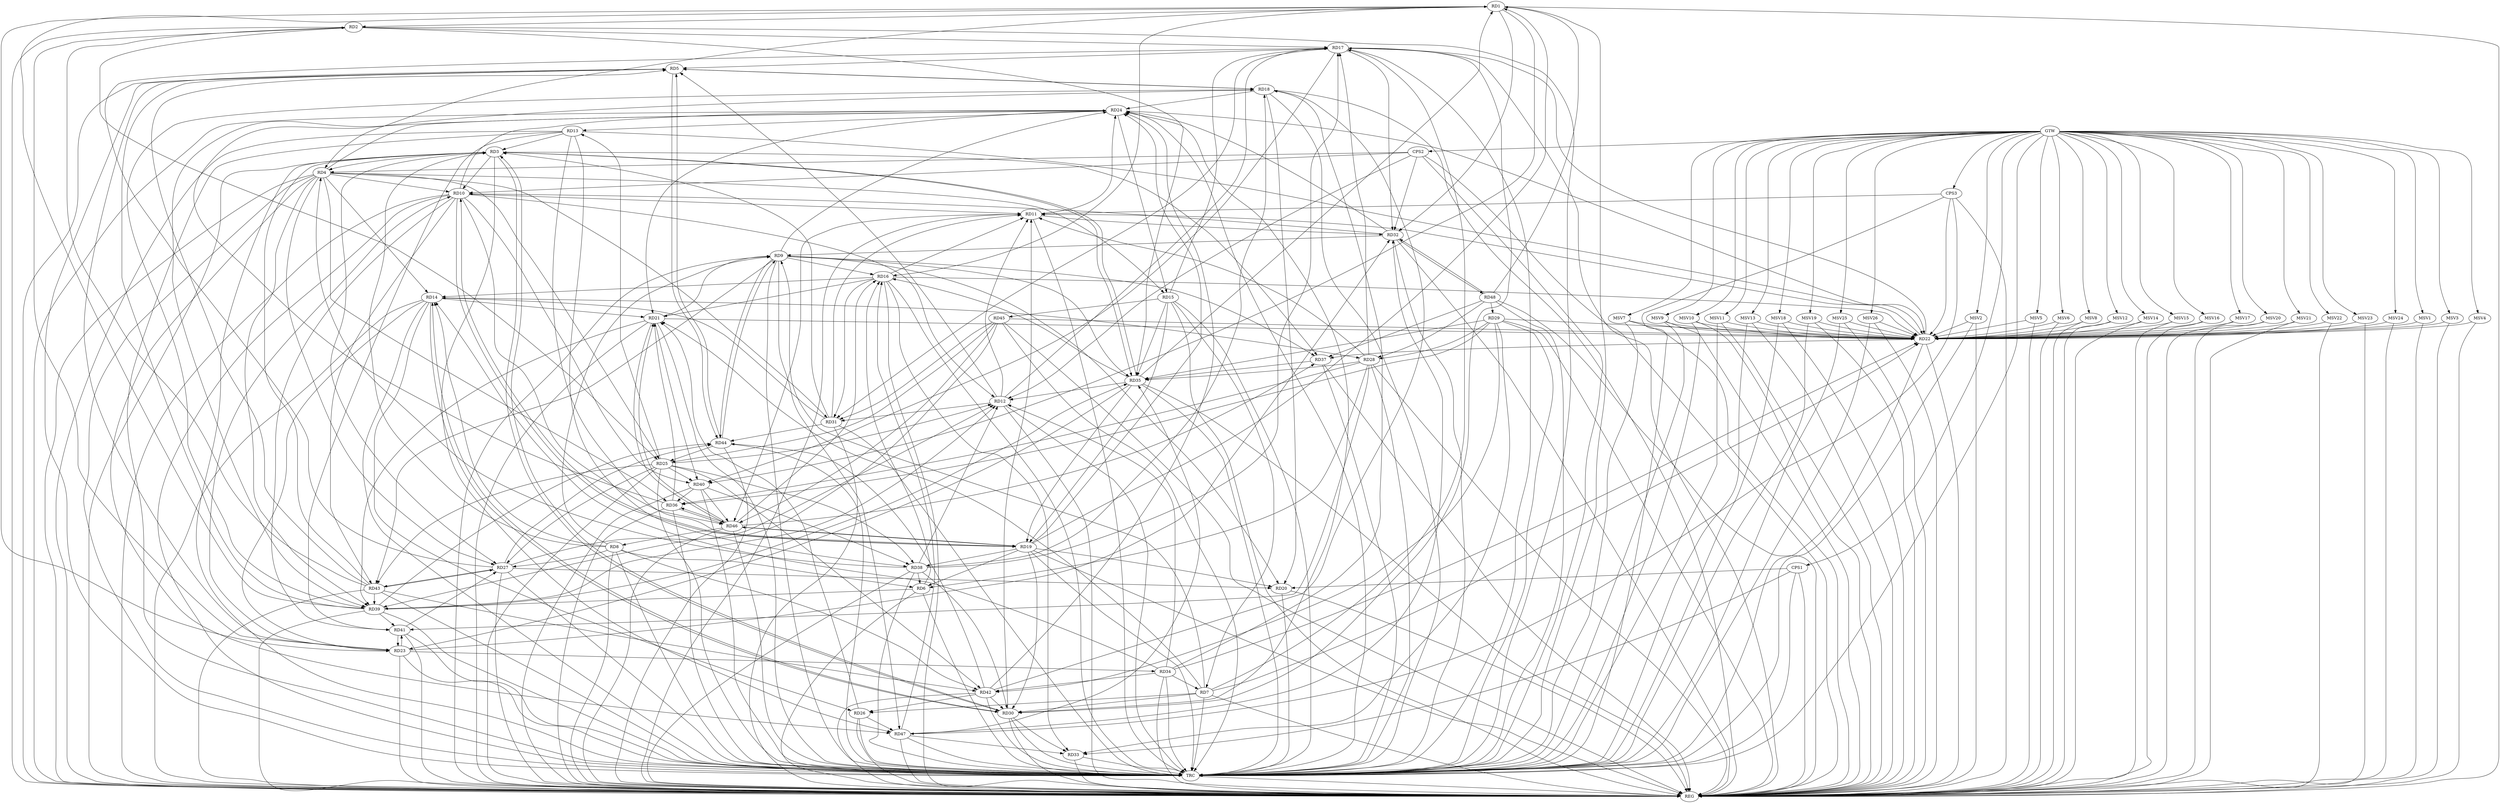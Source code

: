 strict digraph G {
  RD1 [ label="RD1" ];
  RD2 [ label="RD2" ];
  RD3 [ label="RD3" ];
  RD4 [ label="RD4" ];
  RD5 [ label="RD5" ];
  RD6 [ label="RD6" ];
  RD7 [ label="RD7" ];
  RD8 [ label="RD8" ];
  RD9 [ label="RD9" ];
  RD10 [ label="RD10" ];
  RD11 [ label="RD11" ];
  RD12 [ label="RD12" ];
  RD13 [ label="RD13" ];
  RD14 [ label="RD14" ];
  RD15 [ label="RD15" ];
  RD16 [ label="RD16" ];
  RD17 [ label="RD17" ];
  RD18 [ label="RD18" ];
  RD19 [ label="RD19" ];
  RD20 [ label="RD20" ];
  RD21 [ label="RD21" ];
  RD22 [ label="RD22" ];
  RD23 [ label="RD23" ];
  RD24 [ label="RD24" ];
  RD25 [ label="RD25" ];
  RD26 [ label="RD26" ];
  RD27 [ label="RD27" ];
  RD28 [ label="RD28" ];
  RD29 [ label="RD29" ];
  RD30 [ label="RD30" ];
  RD31 [ label="RD31" ];
  RD32 [ label="RD32" ];
  RD33 [ label="RD33" ];
  RD34 [ label="RD34" ];
  RD35 [ label="RD35" ];
  RD36 [ label="RD36" ];
  RD37 [ label="RD37" ];
  RD38 [ label="RD38" ];
  RD39 [ label="RD39" ];
  RD40 [ label="RD40" ];
  RD41 [ label="RD41" ];
  RD42 [ label="RD42" ];
  RD43 [ label="RD43" ];
  RD44 [ label="RD44" ];
  RD45 [ label="RD45" ];
  RD46 [ label="RD46" ];
  RD47 [ label="RD47" ];
  RD48 [ label="RD48" ];
  CPS1 [ label="CPS1" ];
  CPS2 [ label="CPS2" ];
  CPS3 [ label="CPS3" ];
  GTW [ label="GTW" ];
  REG [ label="REG" ];
  TRC [ label="TRC" ];
  MSV1 [ label="MSV1" ];
  MSV2 [ label="MSV2" ];
  MSV3 [ label="MSV3" ];
  MSV4 [ label="MSV4" ];
  MSV5 [ label="MSV5" ];
  MSV6 [ label="MSV6" ];
  MSV7 [ label="MSV7" ];
  MSV8 [ label="MSV8" ];
  MSV9 [ label="MSV9" ];
  MSV10 [ label="MSV10" ];
  MSV11 [ label="MSV11" ];
  MSV12 [ label="MSV12" ];
  MSV13 [ label="MSV13" ];
  MSV14 [ label="MSV14" ];
  MSV15 [ label="MSV15" ];
  MSV16 [ label="MSV16" ];
  MSV17 [ label="MSV17" ];
  MSV18 [ label="MSV18" ];
  MSV19 [ label="MSV19" ];
  MSV20 [ label="MSV20" ];
  MSV21 [ label="MSV21" ];
  MSV22 [ label="MSV22" ];
  MSV23 [ label="MSV23" ];
  MSV24 [ label="MSV24" ];
  MSV25 [ label="MSV25" ];
  MSV26 [ label="MSV26" ];
  RD1 -> RD2;
  RD1 -> RD4;
  RD1 -> RD16;
  RD19 -> RD1;
  RD1 -> RD23;
  RD1 -> RD32;
  RD35 -> RD1;
  RD39 -> RD1;
  RD1 -> RD40;
  RD48 -> RD1;
  RD2 -> RD17;
  RD23 -> RD2;
  RD2 -> RD25;
  RD2 -> RD35;
  RD43 -> RD2;
  RD3 -> RD4;
  RD8 -> RD3;
  RD3 -> RD10;
  RD13 -> RD3;
  RD3 -> RD27;
  RD3 -> RD30;
  RD30 -> RD3;
  RD31 -> RD3;
  RD3 -> RD35;
  RD35 -> RD3;
  RD3 -> RD37;
  RD43 -> RD3;
  RD3 -> RD47;
  RD4 -> RD10;
  RD4 -> RD14;
  RD4 -> RD15;
  RD4 -> RD24;
  RD4 -> RD25;
  RD4 -> RD27;
  RD4 -> RD31;
  RD4 -> RD36;
  RD38 -> RD4;
  RD4 -> RD39;
  RD4 -> RD47;
  RD12 -> RD5;
  RD17 -> RD5;
  RD5 -> RD18;
  RD18 -> RD5;
  RD5 -> RD23;
  RD39 -> RD5;
  RD43 -> RD5;
  RD5 -> RD44;
  RD44 -> RD5;
  RD8 -> RD6;
  RD6 -> RD16;
  RD19 -> RD6;
  RD28 -> RD6;
  RD38 -> RD6;
  RD6 -> RD39;
  RD7 -> RD9;
  RD15 -> RD7;
  RD7 -> RD17;
  RD7 -> RD21;
  RD7 -> RD22;
  RD7 -> RD26;
  RD7 -> RD30;
  RD34 -> RD7;
  RD8 -> RD9;
  RD8 -> RD14;
  RD8 -> RD27;
  RD8 -> RD42;
  RD46 -> RD8;
  RD9 -> RD16;
  RD9 -> RD20;
  RD21 -> RD9;
  RD9 -> RD24;
  RD32 -> RD9;
  RD9 -> RD35;
  RD9 -> RD37;
  RD9 -> RD43;
  RD9 -> RD44;
  RD44 -> RD9;
  RD9 -> RD47;
  RD10 -> RD11;
  RD10 -> RD12;
  RD10 -> RD19;
  RD19 -> RD10;
  RD23 -> RD10;
  RD10 -> RD24;
  RD32 -> RD10;
  RD10 -> RD40;
  RD10 -> RD41;
  RD10 -> RD43;
  RD10 -> RD46;
  RD12 -> RD11;
  RD16 -> RD11;
  RD22 -> RD11;
  RD11 -> RD24;
  RD28 -> RD11;
  RD30 -> RD11;
  RD31 -> RD11;
  RD11 -> RD32;
  RD11 -> RD46;
  RD12 -> RD17;
  RD25 -> RD12;
  RD27 -> RD12;
  RD12 -> RD31;
  RD34 -> RD12;
  RD35 -> RD12;
  RD38 -> RD12;
  RD39 -> RD12;
  RD13 -> RD19;
  RD13 -> RD22;
  RD24 -> RD13;
  RD25 -> RD13;
  RD13 -> RD38;
  RD13 -> RD41;
  RD16 -> RD14;
  RD14 -> RD21;
  RD14 -> RD23;
  RD14 -> RD26;
  RD14 -> RD28;
  RD14 -> RD30;
  RD30 -> RD14;
  RD31 -> RD14;
  RD34 -> RD14;
  RD15 -> RD17;
  RD15 -> RD19;
  RD24 -> RD15;
  RD15 -> RD35;
  RD15 -> RD45;
  RD16 -> RD21;
  RD16 -> RD22;
  RD16 -> RD31;
  RD16 -> RD33;
  RD35 -> RD16;
  RD46 -> RD16;
  RD47 -> RD16;
  RD22 -> RD17;
  RD27 -> RD17;
  RD28 -> RD17;
  RD17 -> RD30;
  RD17 -> RD31;
  RD17 -> RD32;
  RD38 -> RD17;
  RD17 -> RD40;
  RD18 -> RD20;
  RD18 -> RD24;
  RD34 -> RD18;
  RD36 -> RD18;
  RD38 -> RD18;
  RD18 -> RD39;
  RD42 -> RD18;
  RD19 -> RD20;
  RD19 -> RD24;
  RD19 -> RD30;
  RD35 -> RD19;
  RD19 -> RD38;
  RD19 -> RD46;
  RD46 -> RD19;
  RD27 -> RD20;
  RD21 -> RD22;
  RD24 -> RD21;
  RD26 -> RD21;
  RD36 -> RD21;
  RD21 -> RD39;
  RD21 -> RD40;
  RD21 -> RD46;
  RD46 -> RD21;
  RD24 -> RD22;
  RD29 -> RD22;
  RD34 -> RD22;
  RD22 -> RD37;
  RD45 -> RD22;
  RD23 -> RD32;
  RD23 -> RD34;
  RD35 -> RD23;
  RD23 -> RD41;
  RD41 -> RD23;
  RD30 -> RD24;
  RD32 -> RD24;
  RD24 -> RD39;
  RD42 -> RD24;
  RD25 -> RD27;
  RD25 -> RD38;
  RD25 -> RD40;
  RD25 -> RD42;
  RD25 -> RD43;
  RD44 -> RD25;
  RD45 -> RD25;
  RD42 -> RD26;
  RD26 -> RD47;
  RD41 -> RD27;
  RD27 -> RD43;
  RD43 -> RD27;
  RD27 -> RD44;
  RD29 -> RD28;
  RD28 -> RD35;
  RD28 -> RD36;
  RD28 -> RD41;
  RD48 -> RD28;
  RD29 -> RD33;
  RD29 -> RD35;
  RD29 -> RD36;
  RD29 -> RD42;
  RD48 -> RD29;
  RD30 -> RD33;
  RD38 -> RD30;
  RD42 -> RD30;
  RD31 -> RD44;
  RD45 -> RD31;
  RD47 -> RD32;
  RD32 -> RD48;
  RD48 -> RD32;
  RD47 -> RD33;
  RD34 -> RD42;
  RD37 -> RD35;
  RD39 -> RD35;
  RD47 -> RD35;
  RD40 -> RD36;
  RD36 -> RD46;
  RD46 -> RD36;
  RD46 -> RD37;
  RD48 -> RD37;
  RD40 -> RD38;
  RD39 -> RD41;
  RD43 -> RD39;
  RD39 -> RD44;
  RD45 -> RD39;
  RD40 -> RD46;
  RD43 -> RD42;
  RD42 -> RD44;
  RD45 -> RD46;
  CPS1 -> RD20;
  CPS1 -> RD33;
  CPS2 -> RD12;
  CPS2 -> RD4;
  CPS2 -> RD10;
  CPS2 -> RD32;
  CPS3 -> RD22;
  CPS3 -> RD47;
  CPS3 -> RD11;
  GTW -> CPS1;
  GTW -> CPS2;
  GTW -> CPS3;
  RD1 -> REG;
  RD2 -> REG;
  RD3 -> REG;
  RD4 -> REG;
  RD5 -> REG;
  RD6 -> REG;
  RD7 -> REG;
  RD8 -> REG;
  RD9 -> REG;
  RD10 -> REG;
  RD11 -> REG;
  RD12 -> REG;
  RD13 -> REG;
  RD14 -> REG;
  RD15 -> REG;
  RD16 -> REG;
  RD17 -> REG;
  RD18 -> REG;
  RD19 -> REG;
  RD20 -> REG;
  RD21 -> REG;
  RD22 -> REG;
  RD23 -> REG;
  RD24 -> REG;
  RD25 -> REG;
  RD26 -> REG;
  RD27 -> REG;
  RD28 -> REG;
  RD29 -> REG;
  RD30 -> REG;
  RD31 -> REG;
  RD32 -> REG;
  RD33 -> REG;
  RD34 -> REG;
  RD35 -> REG;
  RD36 -> REG;
  RD37 -> REG;
  RD38 -> REG;
  RD39 -> REG;
  RD40 -> REG;
  RD41 -> REG;
  RD42 -> REG;
  RD43 -> REG;
  RD44 -> REG;
  RD45 -> REG;
  RD46 -> REG;
  RD47 -> REG;
  RD48 -> REG;
  CPS1 -> REG;
  CPS2 -> REG;
  CPS3 -> REG;
  RD1 -> TRC;
  RD2 -> TRC;
  RD3 -> TRC;
  RD4 -> TRC;
  RD5 -> TRC;
  RD6 -> TRC;
  RD7 -> TRC;
  RD8 -> TRC;
  RD9 -> TRC;
  RD10 -> TRC;
  RD11 -> TRC;
  RD12 -> TRC;
  RD13 -> TRC;
  RD14 -> TRC;
  RD15 -> TRC;
  RD16 -> TRC;
  RD17 -> TRC;
  RD18 -> TRC;
  RD19 -> TRC;
  RD20 -> TRC;
  RD21 -> TRC;
  RD22 -> TRC;
  RD23 -> TRC;
  RD24 -> TRC;
  RD25 -> TRC;
  RD26 -> TRC;
  RD27 -> TRC;
  RD28 -> TRC;
  RD29 -> TRC;
  RD30 -> TRC;
  RD31 -> TRC;
  RD32 -> TRC;
  RD33 -> TRC;
  RD34 -> TRC;
  RD35 -> TRC;
  RD36 -> TRC;
  RD37 -> TRC;
  RD38 -> TRC;
  RD39 -> TRC;
  RD40 -> TRC;
  RD41 -> TRC;
  RD42 -> TRC;
  RD43 -> TRC;
  RD44 -> TRC;
  RD45 -> TRC;
  RD46 -> TRC;
  RD47 -> TRC;
  RD48 -> TRC;
  CPS1 -> TRC;
  CPS2 -> TRC;
  CPS3 -> TRC;
  GTW -> TRC;
  TRC -> REG;
  MSV1 -> RD22;
  MSV2 -> RD22;
  MSV3 -> RD22;
  MSV4 -> RD22;
  MSV5 -> RD22;
  GTW -> MSV1;
  MSV1 -> REG;
  GTW -> MSV2;
  MSV2 -> REG;
  MSV2 -> TRC;
  GTW -> MSV3;
  MSV3 -> REG;
  GTW -> MSV4;
  MSV4 -> REG;
  GTW -> MSV5;
  MSV5 -> REG;
  MSV6 -> RD22;
  MSV7 -> RD22;
  MSV8 -> RD22;
  GTW -> MSV6;
  MSV6 -> REG;
  GTW -> MSV7;
  MSV7 -> REG;
  MSV7 -> TRC;
  GTW -> MSV8;
  MSV8 -> REG;
  MSV9 -> RD22;
  GTW -> MSV9;
  MSV9 -> REG;
  MSV9 -> TRC;
  MSV10 -> RD22;
  MSV11 -> RD22;
  MSV12 -> RD22;
  MSV13 -> RD22;
  GTW -> MSV10;
  MSV10 -> REG;
  MSV10 -> TRC;
  GTW -> MSV11;
  MSV11 -> REG;
  MSV11 -> TRC;
  GTW -> MSV12;
  MSV12 -> REG;
  GTW -> MSV13;
  MSV13 -> REG;
  MSV13 -> TRC;
  MSV14 -> RD22;
  MSV15 -> RD22;
  MSV16 -> RD22;
  GTW -> MSV14;
  MSV14 -> REG;
  GTW -> MSV15;
  MSV15 -> REG;
  GTW -> MSV16;
  MSV16 -> REG;
  MSV17 -> RD22;
  MSV18 -> RD22;
  GTW -> MSV17;
  MSV17 -> REG;
  GTW -> MSV18;
  MSV18 -> REG;
  MSV18 -> TRC;
  MSV19 -> RD22;
  MSV20 -> RD22;
  MSV21 -> RD22;
  MSV22 -> RD22;
  MSV23 -> RD22;
  GTW -> MSV19;
  MSV19 -> REG;
  MSV19 -> TRC;
  GTW -> MSV20;
  MSV20 -> REG;
  GTW -> MSV21;
  MSV21 -> REG;
  GTW -> MSV22;
  MSV22 -> REG;
  GTW -> MSV23;
  MSV23 -> REG;
  MSV24 -> RD22;
  GTW -> MSV24;
  MSV24 -> REG;
  MSV25 -> RD22;
  MSV26 -> RD22;
  GTW -> MSV25;
  MSV25 -> REG;
  MSV25 -> TRC;
  GTW -> MSV26;
  MSV26 -> REG;
  MSV26 -> TRC;
}
